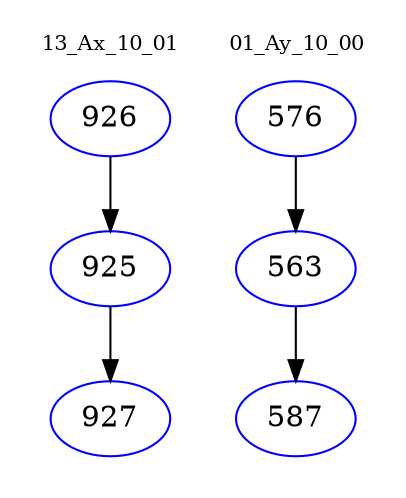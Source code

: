 digraph{
subgraph cluster_0 {
color = white
label = "13_Ax_10_01";
fontsize=10;
T0_926 [label="926", color="blue"]
T0_926 -> T0_925 [color="black"]
T0_925 [label="925", color="blue"]
T0_925 -> T0_927 [color="black"]
T0_927 [label="927", color="blue"]
}
subgraph cluster_1 {
color = white
label = "01_Ay_10_00";
fontsize=10;
T1_576 [label="576", color="blue"]
T1_576 -> T1_563 [color="black"]
T1_563 [label="563", color="blue"]
T1_563 -> T1_587 [color="black"]
T1_587 [label="587", color="blue"]
}
}
